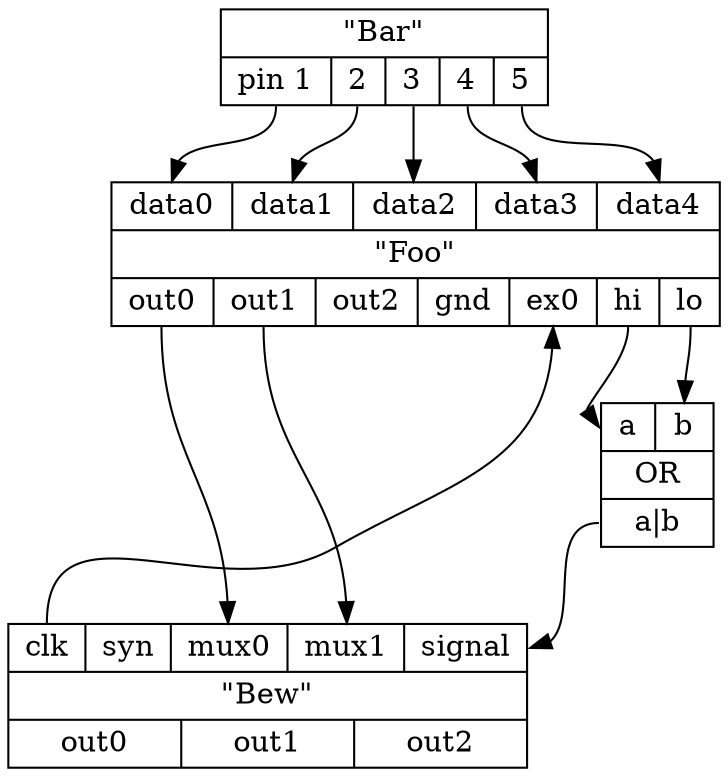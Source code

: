 digraph ft_index_struct {
    graph [rankdir = TD];

    node[shape=record];
    Bar[label="{ \"Bar\"|{<p1>pin 1|<p2>     2|<p3>     3|<p4>     4|<p5>     5} }"];
    Foo[label="{ {<data0>data0|<data1>data1|<data2>data2|<data3>data3|<data4>data4}|\"Foo\" |{<out0>out0|<out1>out1|<out2>out2|<GND>gnd|<ex0>ex0|<hi>hi|<lo>lo} }"];

    Bew[label="{ {<clk>clk|<syn>syn|<mux0>mux0|<mux1>mux1|<signal>signal}|\"Bew\" |{<out0>out0|<out1>out1|<out2>out2} }"];
    Bar:p1 -> Foo:data0;
    Bar:p2 -> Foo:data1;
    Bar:p3 -> Foo:data2;
    Bar:p4 -> Foo:data3;
    Bar:p5 -> Foo:data4;

    Foo:out0 -> Bew:mux0;
    Foo:out1 -> Bew:mux1;
    Bew:clk -> Foo:ex0;

    Gate[label="{ {<a>a|<b>b}|OR|{<ab>a\|b} }"];

    Foo:hi -> Gate:a;
    Foo:lo -> Gate:b;
    Gate:ab -> Bew:signal;
}



digraph block_diagram 
{
  graph [ splines=ortho, rankdir=TB];
  node [shape=box, style=filled, fontname=Arial];

  layer_0 [style="rounded,filled", fillcolor="#99ccff", width=15, height=1, label="Layer 0"];

  layer_1 [shape=box, width=5, height=1, label="Layer 1"];
  //emptybox [shape=box,height=1, label=""];
  layer_1_1 [shape=box, width=5, height=1, label="Layer 1_1"];
  layer_2 [shape=box, width=5, height=1, label="Layer 2"];
  layer_3 [shape=box, width=5, height=1, label="Layer 3"];
  layer_4 [shape=box, width=5, height=1, label="Layer 4"];

  application [shape=box, width=3, height=5, label="Application"];

  layer_0 -> { layer_1 application };
  layer_0 -> layer_1 -> layer_1_1 -> layer_2 -> layer_3 -> layer_4;
  application -> { layer_2 layer_3 layer_4 };
}
